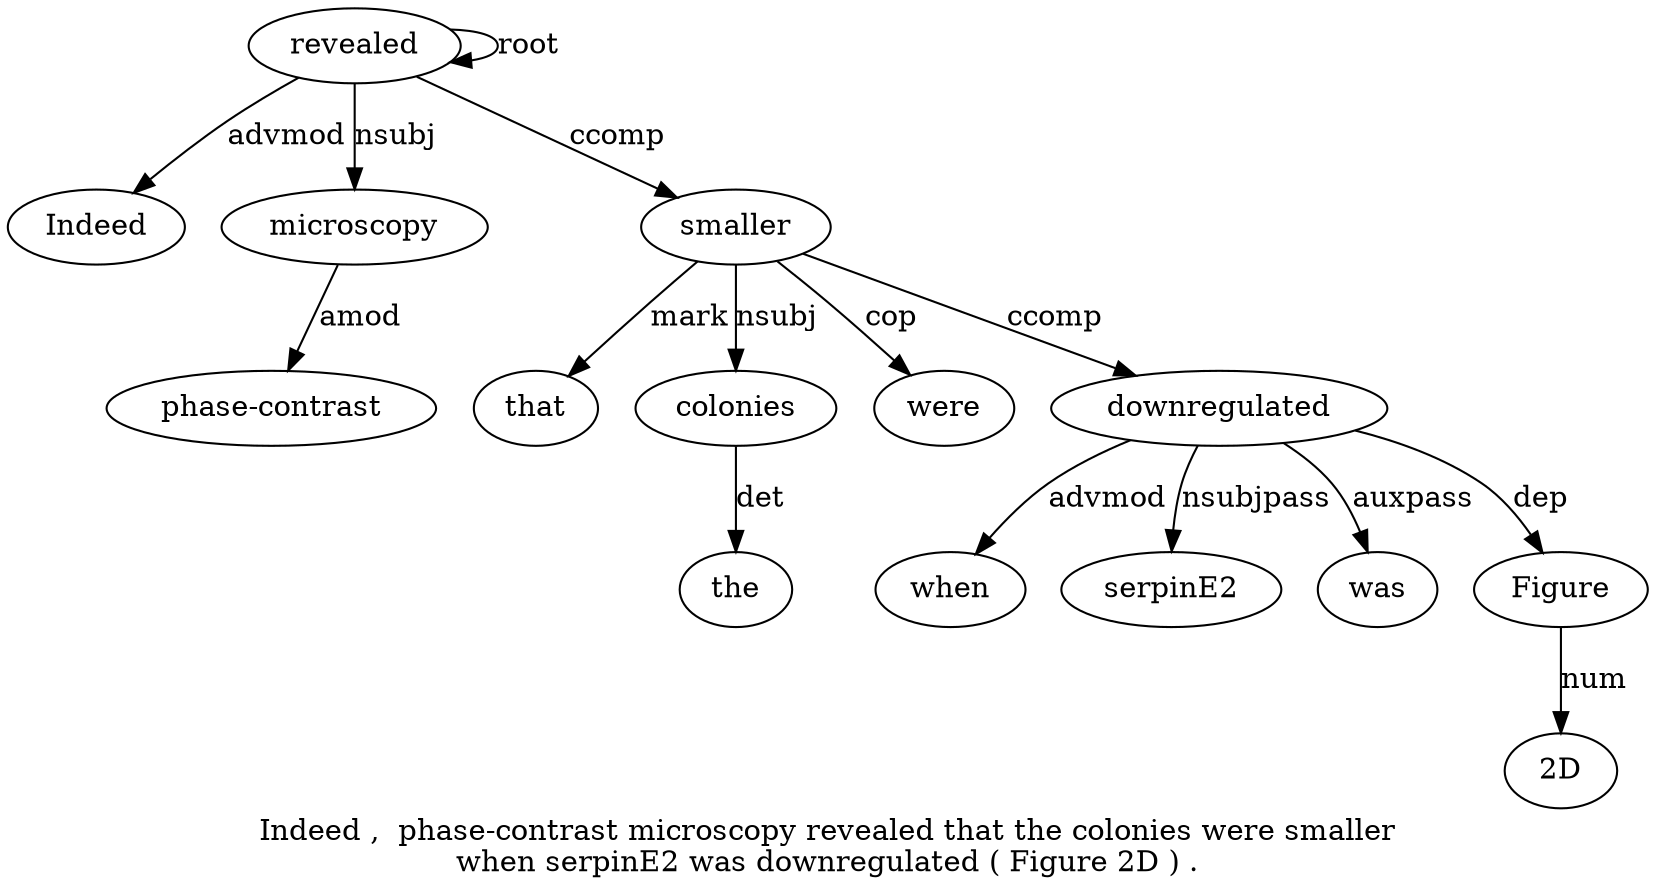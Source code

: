 digraph "Indeed ,  phase-contrast microscopy revealed that the colonies were smaller when serpinE2 was downregulated ( Figure 2D ) ." {
label="Indeed ,  phase-contrast microscopy revealed that the colonies were smaller
when serpinE2 was downregulated ( Figure 2D ) .";
revealed5 [style=filled, fillcolor=white, label=revealed];
Indeed1 [style=filled, fillcolor=white, label=Indeed];
revealed5 -> Indeed1  [label=advmod];
microscopy4 [style=filled, fillcolor=white, label=microscopy];
"phase-contrast3" [style=filled, fillcolor=white, label="phase-contrast"];
microscopy4 -> "phase-contrast3"  [label=amod];
revealed5 -> microscopy4  [label=nsubj];
revealed5 -> revealed5  [label=root];
smaller10 [style=filled, fillcolor=white, label=smaller];
that6 [style=filled, fillcolor=white, label=that];
smaller10 -> that6  [label=mark];
colonies8 [style=filled, fillcolor=white, label=colonies];
the7 [style=filled, fillcolor=white, label=the];
colonies8 -> the7  [label=det];
smaller10 -> colonies8  [label=nsubj];
were9 [style=filled, fillcolor=white, label=were];
smaller10 -> were9  [label=cop];
revealed5 -> smaller10  [label=ccomp];
downregulated14 [style=filled, fillcolor=white, label=downregulated];
when11 [style=filled, fillcolor=white, label=when];
downregulated14 -> when11  [label=advmod];
serpinE21 [style=filled, fillcolor=white, label=serpinE2];
downregulated14 -> serpinE21  [label=nsubjpass];
was13 [style=filled, fillcolor=white, label=was];
downregulated14 -> was13  [label=auxpass];
smaller10 -> downregulated14  [label=ccomp];
Figure16 [style=filled, fillcolor=white, label=Figure];
downregulated14 -> Figure16  [label=dep];
"2D17" [style=filled, fillcolor=white, label="2D"];
Figure16 -> "2D17"  [label=num];
}
